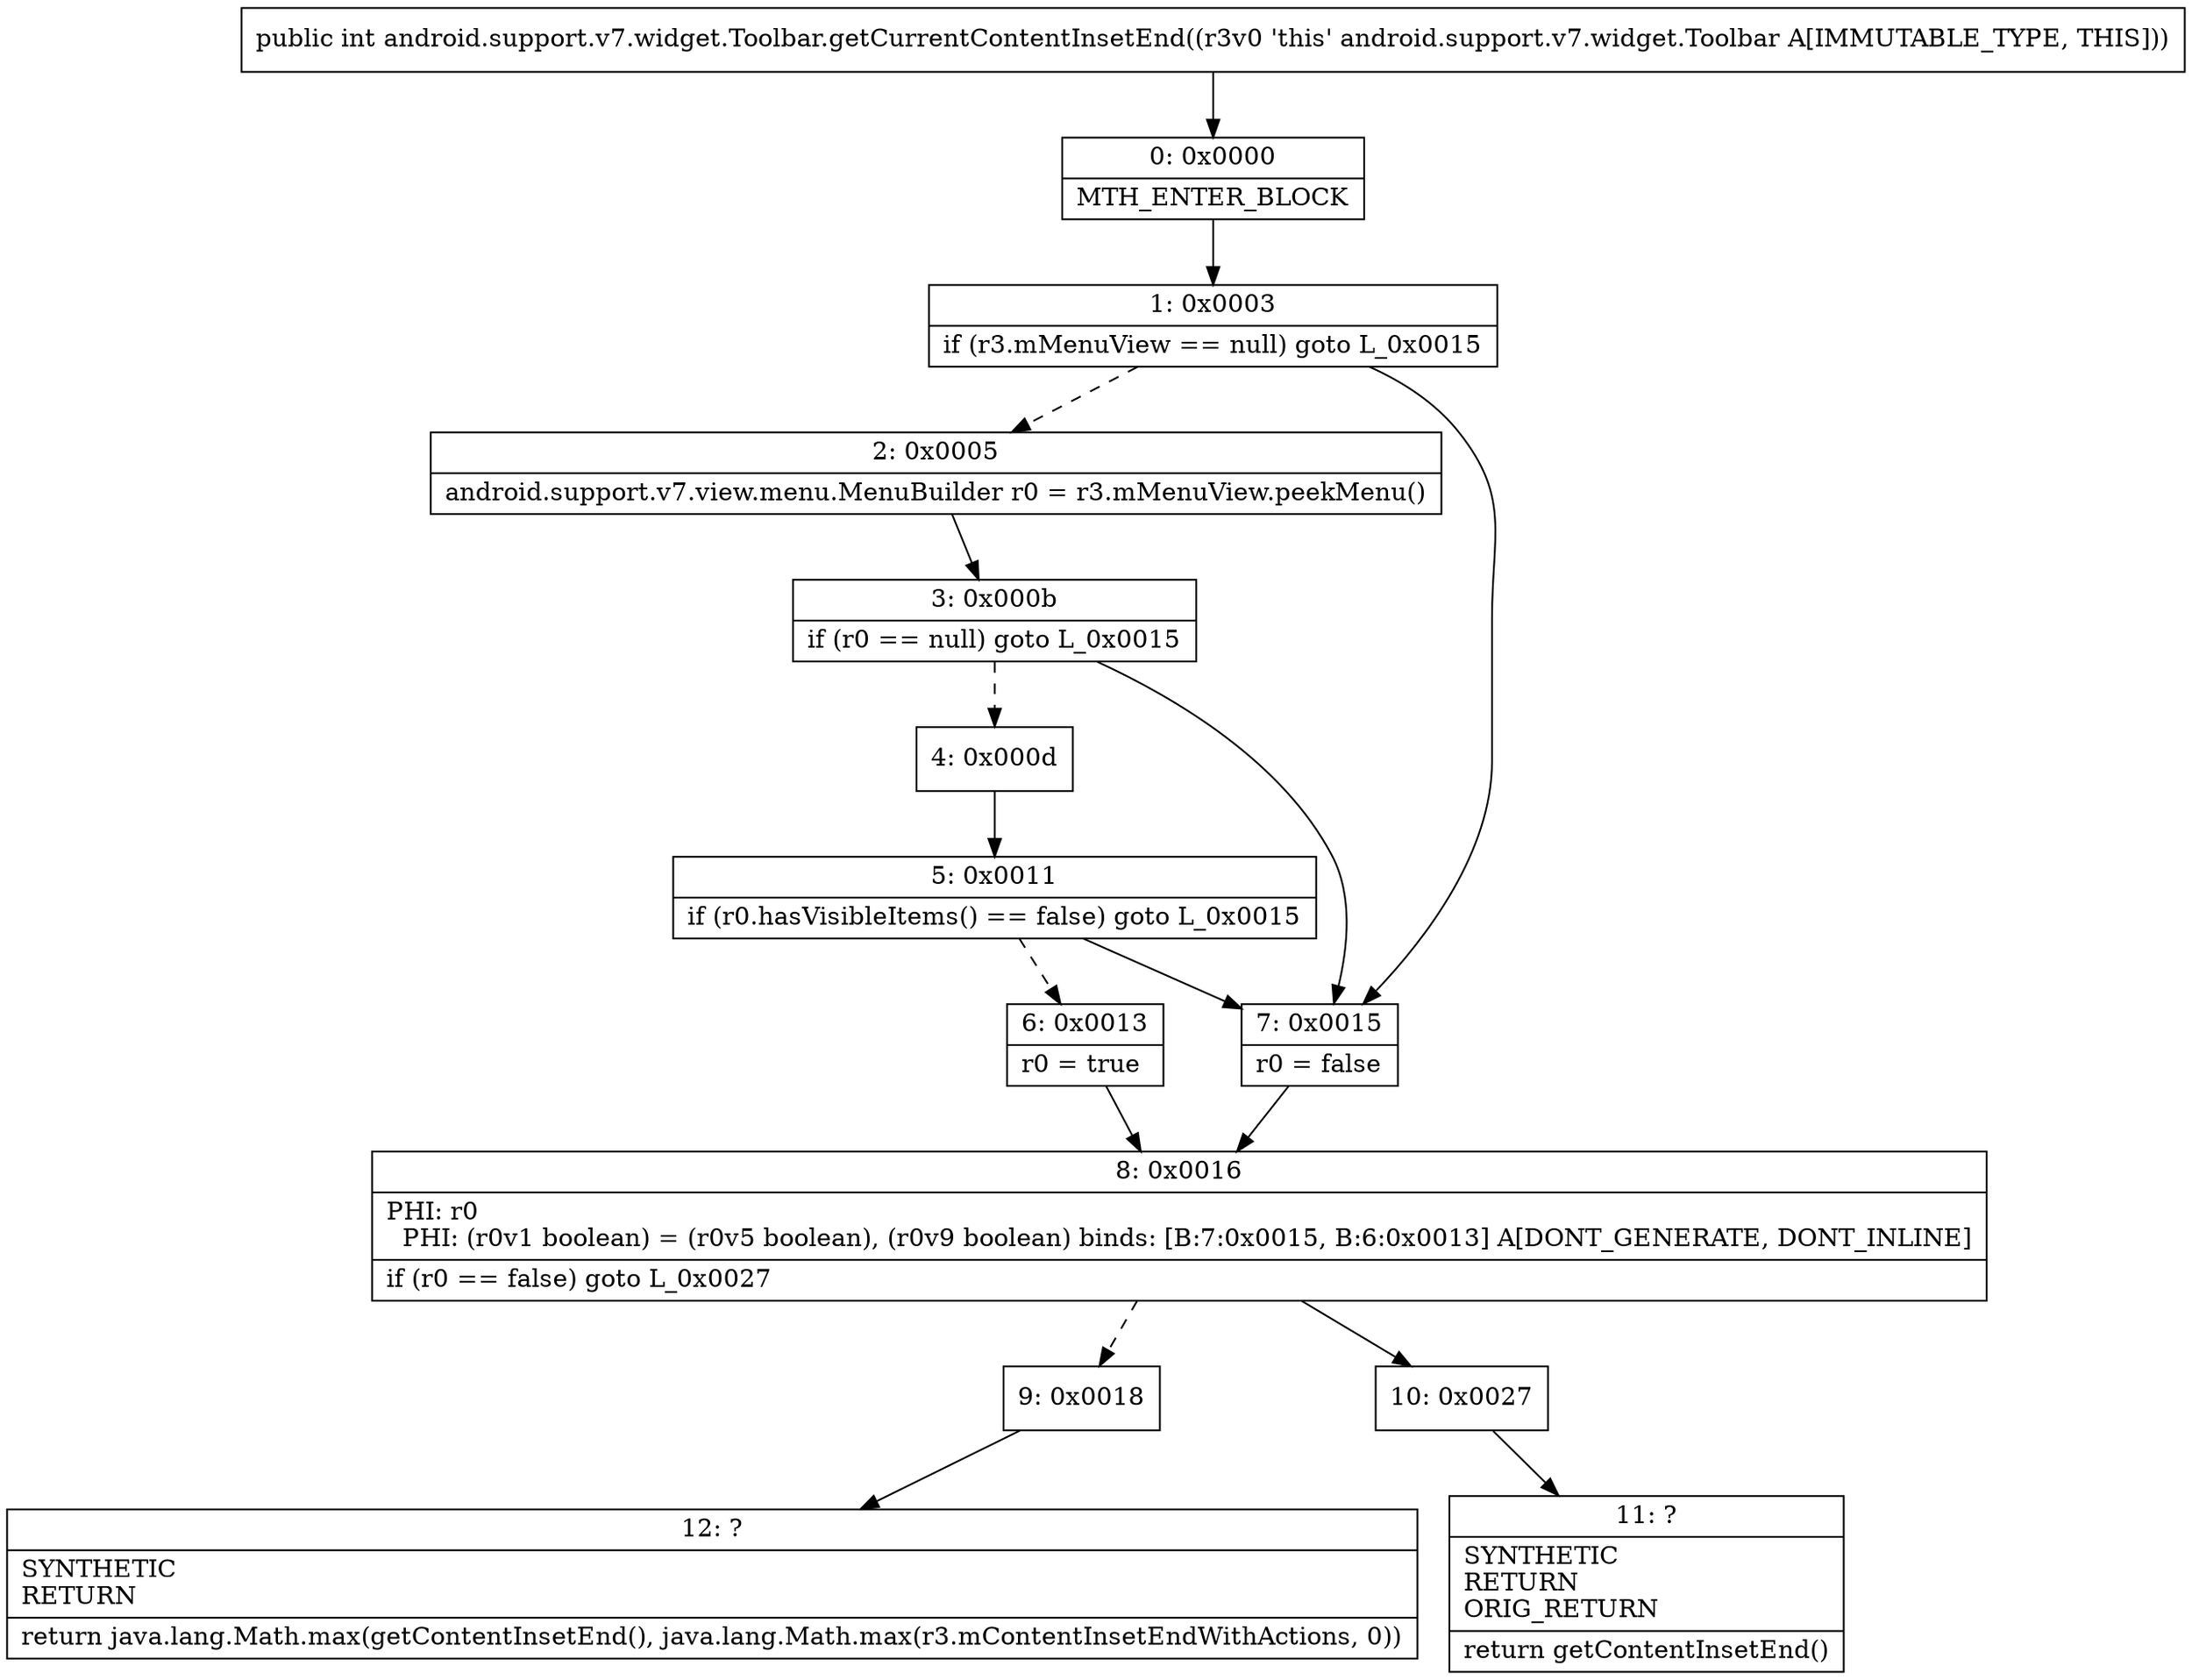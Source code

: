 digraph "CFG forandroid.support.v7.widget.Toolbar.getCurrentContentInsetEnd()I" {
Node_0 [shape=record,label="{0\:\ 0x0000|MTH_ENTER_BLOCK\l}"];
Node_1 [shape=record,label="{1\:\ 0x0003|if (r3.mMenuView == null) goto L_0x0015\l}"];
Node_2 [shape=record,label="{2\:\ 0x0005|android.support.v7.view.menu.MenuBuilder r0 = r3.mMenuView.peekMenu()\l}"];
Node_3 [shape=record,label="{3\:\ 0x000b|if (r0 == null) goto L_0x0015\l}"];
Node_4 [shape=record,label="{4\:\ 0x000d}"];
Node_5 [shape=record,label="{5\:\ 0x0011|if (r0.hasVisibleItems() == false) goto L_0x0015\l}"];
Node_6 [shape=record,label="{6\:\ 0x0013|r0 = true\l}"];
Node_7 [shape=record,label="{7\:\ 0x0015|r0 = false\l}"];
Node_8 [shape=record,label="{8\:\ 0x0016|PHI: r0 \l  PHI: (r0v1 boolean) = (r0v5 boolean), (r0v9 boolean) binds: [B:7:0x0015, B:6:0x0013] A[DONT_GENERATE, DONT_INLINE]\l|if (r0 == false) goto L_0x0027\l}"];
Node_9 [shape=record,label="{9\:\ 0x0018}"];
Node_10 [shape=record,label="{10\:\ 0x0027}"];
Node_11 [shape=record,label="{11\:\ ?|SYNTHETIC\lRETURN\lORIG_RETURN\l|return getContentInsetEnd()\l}"];
Node_12 [shape=record,label="{12\:\ ?|SYNTHETIC\lRETURN\l|return java.lang.Math.max(getContentInsetEnd(), java.lang.Math.max(r3.mContentInsetEndWithActions, 0))\l}"];
MethodNode[shape=record,label="{public int android.support.v7.widget.Toolbar.getCurrentContentInsetEnd((r3v0 'this' android.support.v7.widget.Toolbar A[IMMUTABLE_TYPE, THIS])) }"];
MethodNode -> Node_0;
Node_0 -> Node_1;
Node_1 -> Node_2[style=dashed];
Node_1 -> Node_7;
Node_2 -> Node_3;
Node_3 -> Node_4[style=dashed];
Node_3 -> Node_7;
Node_4 -> Node_5;
Node_5 -> Node_6[style=dashed];
Node_5 -> Node_7;
Node_6 -> Node_8;
Node_7 -> Node_8;
Node_8 -> Node_9[style=dashed];
Node_8 -> Node_10;
Node_9 -> Node_12;
Node_10 -> Node_11;
}

